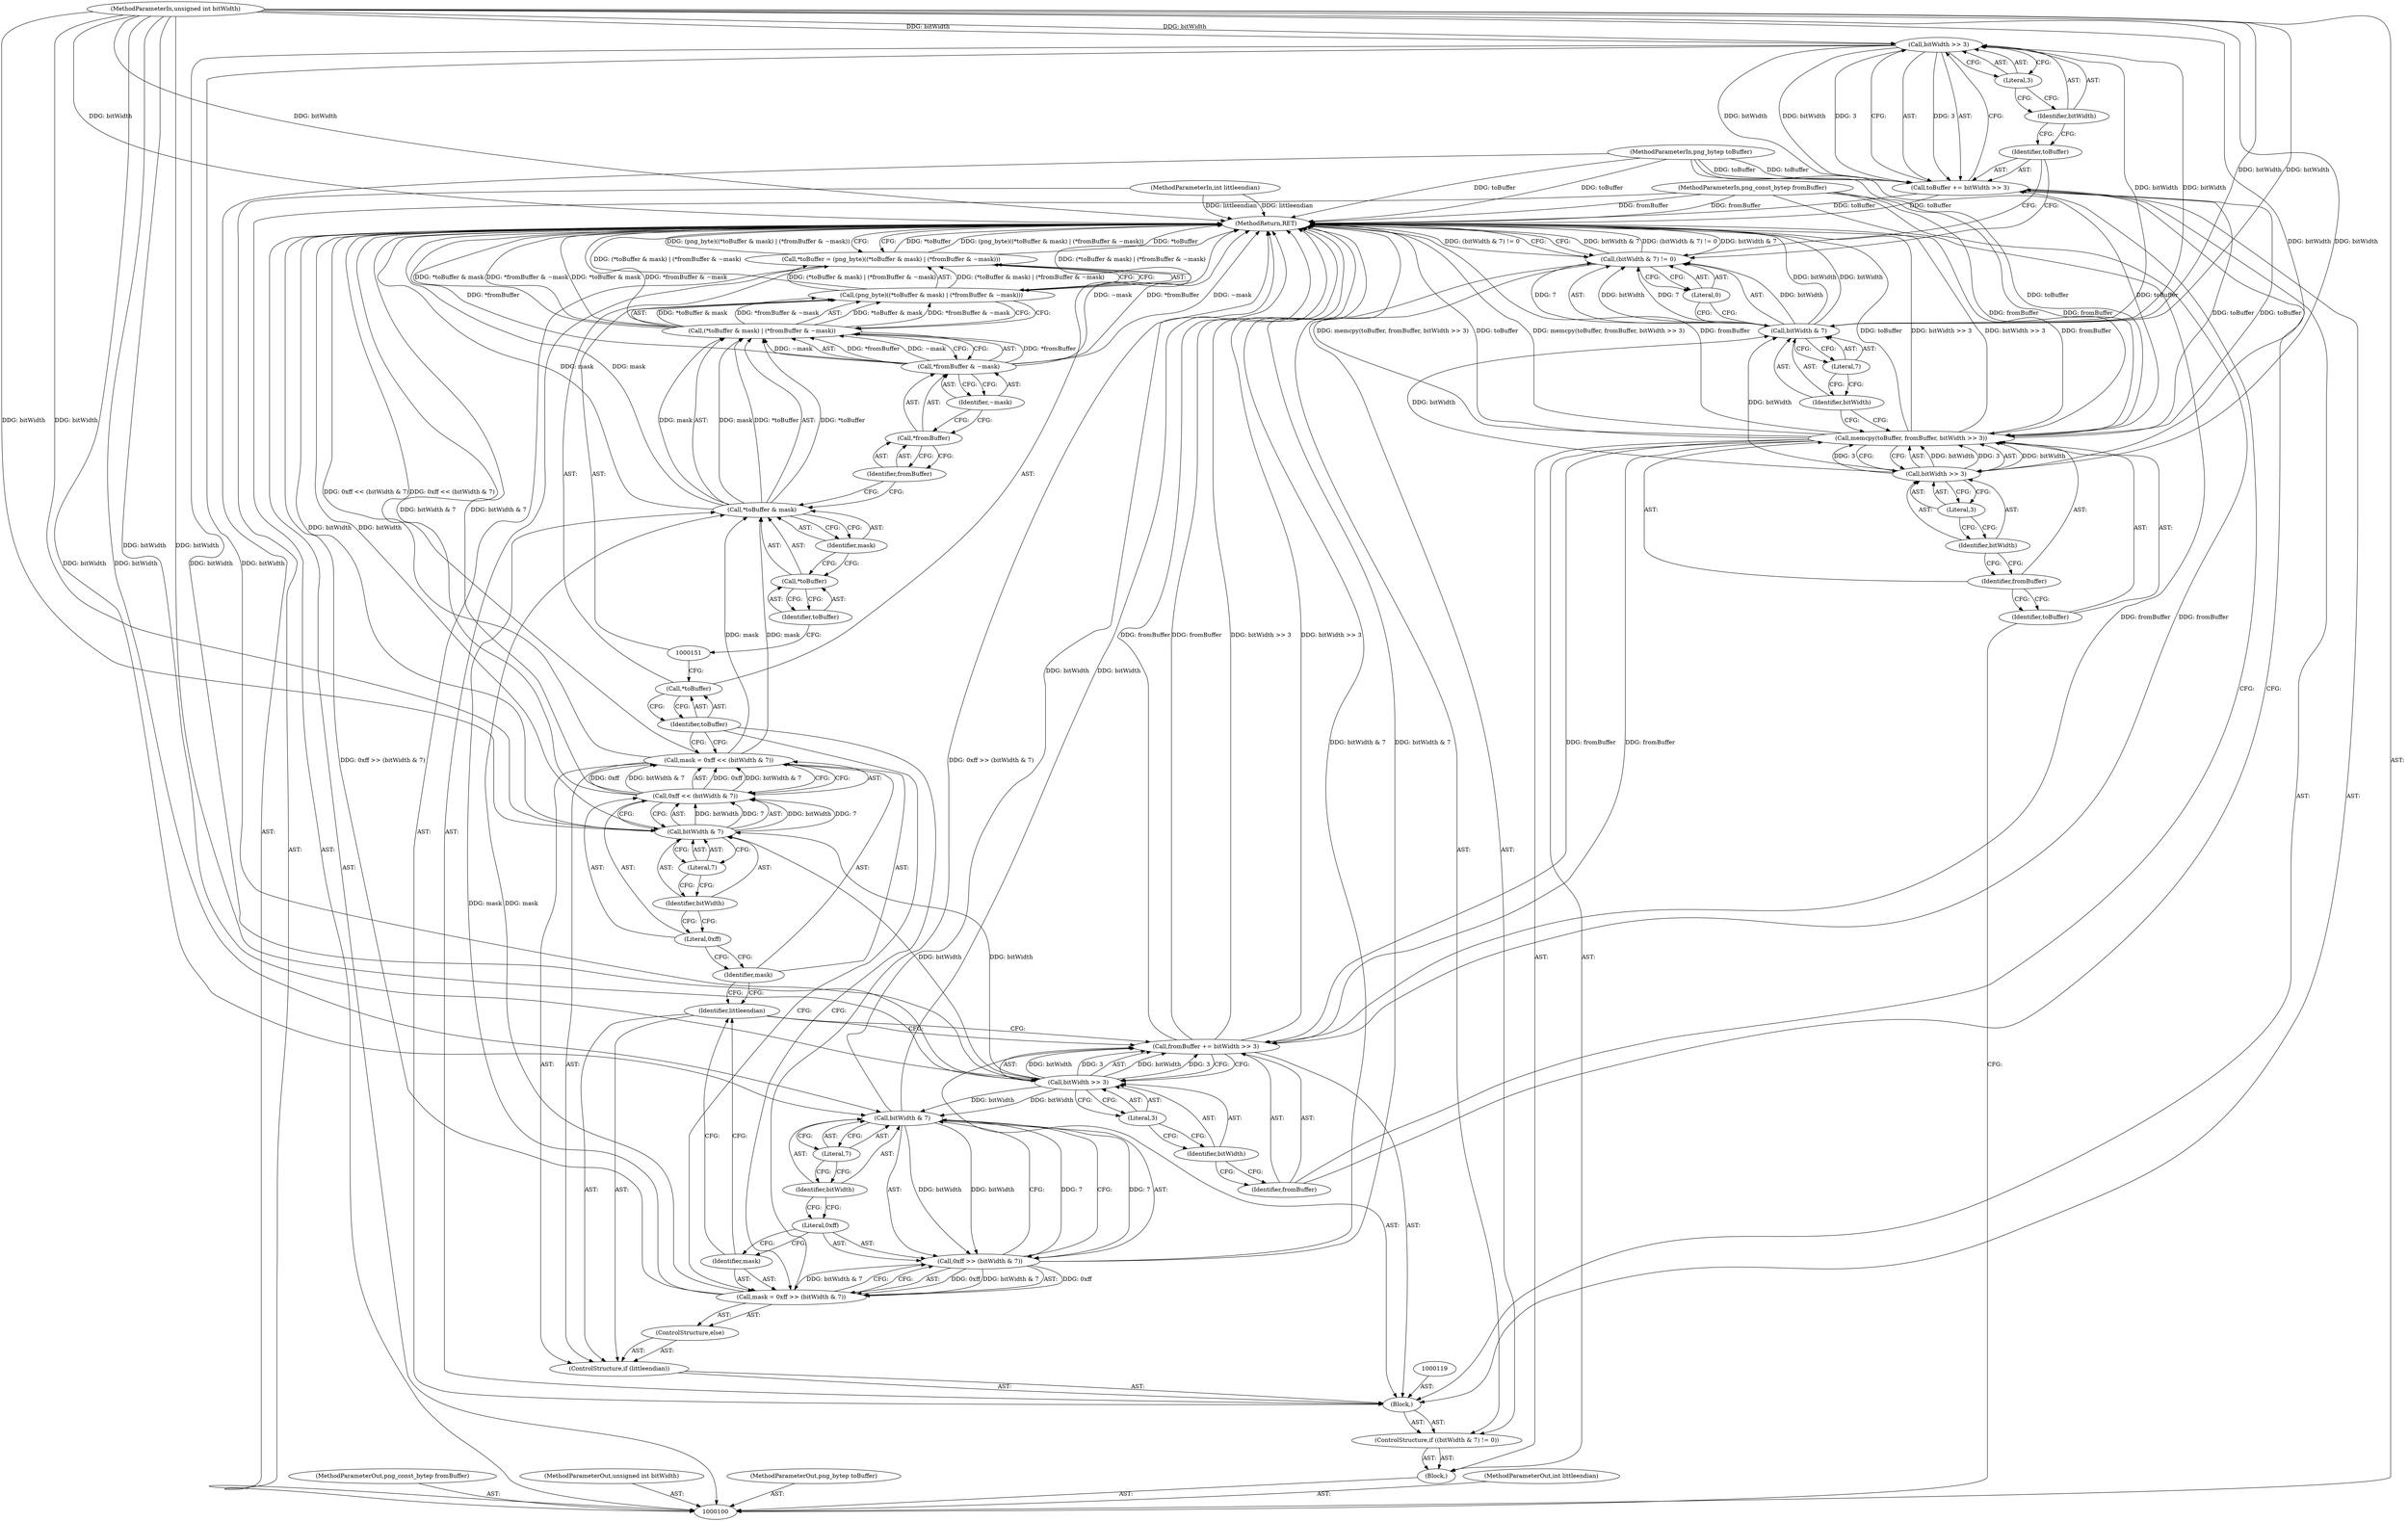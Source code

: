 digraph "0_Android_9d4853418ab2f754c2b63e091c29c5529b8b86ca_122" {
"1000122" [label="(Call,bitWidth >> 3)"];
"1000123" [label="(Identifier,bitWidth)"];
"1000124" [label="(Literal,3)"];
"1000120" [label="(Call,toBuffer += bitWidth >> 3)"];
"1000121" [label="(Identifier,toBuffer)"];
"1000127" [label="(Call,bitWidth >> 3)"];
"1000128" [label="(Identifier,bitWidth)"];
"1000129" [label="(Literal,3)"];
"1000125" [label="(Call,fromBuffer += bitWidth >> 3)"];
"1000126" [label="(Identifier,fromBuffer)"];
"1000131" [label="(Identifier,littleendian)"];
"1000130" [label="(ControlStructure,if (littleendian))"];
"1000134" [label="(Call,0xff << (bitWidth & 7))"];
"1000135" [label="(Literal,0xff)"];
"1000136" [label="(Call,bitWidth & 7)"];
"1000137" [label="(Identifier,bitWidth)"];
"1000138" [label="(Literal,7)"];
"1000132" [label="(Call,mask = 0xff << (bitWidth & 7))"];
"1000133" [label="(Identifier,mask)"];
"1000139" [label="(ControlStructure,else)"];
"1000142" [label="(Call,0xff >> (bitWidth & 7))"];
"1000143" [label="(Literal,0xff)"];
"1000144" [label="(Call,bitWidth & 7)"];
"1000145" [label="(Identifier,bitWidth)"];
"1000146" [label="(Literal,7)"];
"1000140" [label="(Call,mask = 0xff >> (bitWidth & 7))"];
"1000141" [label="(Identifier,mask)"];
"1000150" [label="(Call,(png_byte)((*toBuffer & mask) | (*fromBuffer & ~mask)))"];
"1000152" [label="(Call,(*toBuffer & mask) | (*fromBuffer & ~mask))"];
"1000153" [label="(Call,*toBuffer & mask)"];
"1000154" [label="(Call,*toBuffer)"];
"1000155" [label="(Identifier,toBuffer)"];
"1000156" [label="(Identifier,mask)"];
"1000157" [label="(Call,*fromBuffer & ~mask)"];
"1000158" [label="(Call,*fromBuffer)"];
"1000159" [label="(Identifier,fromBuffer)"];
"1000160" [label="(Identifier,~mask)"];
"1000147" [label="(Call,*toBuffer = (png_byte)((*toBuffer & mask) | (*fromBuffer & ~mask)))"];
"1000148" [label="(Call,*toBuffer)"];
"1000149" [label="(Identifier,toBuffer)"];
"1000161" [label="(MethodReturn,RET)"];
"1000102" [label="(MethodParameterIn,png_const_bytep fromBuffer)"];
"1000221" [label="(MethodParameterOut,png_const_bytep fromBuffer)"];
"1000103" [label="(MethodParameterIn,unsigned int bitWidth)"];
"1000222" [label="(MethodParameterOut,unsigned int bitWidth)"];
"1000101" [label="(MethodParameterIn,png_bytep toBuffer)"];
"1000220" [label="(MethodParameterOut,png_bytep toBuffer)"];
"1000104" [label="(MethodParameterIn,int littleendian)"];
"1000223" [label="(MethodParameterOut,int littleendian)"];
"1000105" [label="(Block,)"];
"1000107" [label="(Identifier,toBuffer)"];
"1000108" [label="(Identifier,fromBuffer)"];
"1000109" [label="(Call,bitWidth >> 3)"];
"1000110" [label="(Identifier,bitWidth)"];
"1000106" [label="(Call,memcpy(toBuffer, fromBuffer, bitWidth >> 3))"];
"1000111" [label="(Literal,3)"];
"1000112" [label="(ControlStructure,if ((bitWidth & 7) != 0))"];
"1000116" [label="(Literal,7)"];
"1000117" [label="(Literal,0)"];
"1000113" [label="(Call,(bitWidth & 7) != 0)"];
"1000114" [label="(Call,bitWidth & 7)"];
"1000115" [label="(Identifier,bitWidth)"];
"1000118" [label="(Block,)"];
"1000122" -> "1000120"  [label="AST: "];
"1000122" -> "1000124"  [label="CFG: "];
"1000123" -> "1000122"  [label="AST: "];
"1000124" -> "1000122"  [label="AST: "];
"1000120" -> "1000122"  [label="CFG: "];
"1000122" -> "1000120"  [label="DDG: bitWidth"];
"1000122" -> "1000120"  [label="DDG: 3"];
"1000114" -> "1000122"  [label="DDG: bitWidth"];
"1000103" -> "1000122"  [label="DDG: bitWidth"];
"1000122" -> "1000127"  [label="DDG: bitWidth"];
"1000123" -> "1000122"  [label="AST: "];
"1000123" -> "1000121"  [label="CFG: "];
"1000124" -> "1000123"  [label="CFG: "];
"1000124" -> "1000122"  [label="AST: "];
"1000124" -> "1000123"  [label="CFG: "];
"1000122" -> "1000124"  [label="CFG: "];
"1000120" -> "1000118"  [label="AST: "];
"1000120" -> "1000122"  [label="CFG: "];
"1000121" -> "1000120"  [label="AST: "];
"1000122" -> "1000120"  [label="AST: "];
"1000126" -> "1000120"  [label="CFG: "];
"1000120" -> "1000161"  [label="DDG: toBuffer"];
"1000122" -> "1000120"  [label="DDG: bitWidth"];
"1000122" -> "1000120"  [label="DDG: 3"];
"1000106" -> "1000120"  [label="DDG: toBuffer"];
"1000101" -> "1000120"  [label="DDG: toBuffer"];
"1000121" -> "1000120"  [label="AST: "];
"1000121" -> "1000113"  [label="CFG: "];
"1000123" -> "1000121"  [label="CFG: "];
"1000127" -> "1000125"  [label="AST: "];
"1000127" -> "1000129"  [label="CFG: "];
"1000128" -> "1000127"  [label="AST: "];
"1000129" -> "1000127"  [label="AST: "];
"1000125" -> "1000127"  [label="CFG: "];
"1000127" -> "1000125"  [label="DDG: bitWidth"];
"1000127" -> "1000125"  [label="DDG: 3"];
"1000122" -> "1000127"  [label="DDG: bitWidth"];
"1000103" -> "1000127"  [label="DDG: bitWidth"];
"1000127" -> "1000136"  [label="DDG: bitWidth"];
"1000127" -> "1000144"  [label="DDG: bitWidth"];
"1000128" -> "1000127"  [label="AST: "];
"1000128" -> "1000126"  [label="CFG: "];
"1000129" -> "1000128"  [label="CFG: "];
"1000129" -> "1000127"  [label="AST: "];
"1000129" -> "1000128"  [label="CFG: "];
"1000127" -> "1000129"  [label="CFG: "];
"1000125" -> "1000118"  [label="AST: "];
"1000125" -> "1000127"  [label="CFG: "];
"1000126" -> "1000125"  [label="AST: "];
"1000127" -> "1000125"  [label="AST: "];
"1000131" -> "1000125"  [label="CFG: "];
"1000125" -> "1000161"  [label="DDG: fromBuffer"];
"1000125" -> "1000161"  [label="DDG: bitWidth >> 3"];
"1000127" -> "1000125"  [label="DDG: bitWidth"];
"1000127" -> "1000125"  [label="DDG: 3"];
"1000106" -> "1000125"  [label="DDG: fromBuffer"];
"1000102" -> "1000125"  [label="DDG: fromBuffer"];
"1000126" -> "1000125"  [label="AST: "];
"1000126" -> "1000120"  [label="CFG: "];
"1000128" -> "1000126"  [label="CFG: "];
"1000131" -> "1000130"  [label="AST: "];
"1000131" -> "1000125"  [label="CFG: "];
"1000133" -> "1000131"  [label="CFG: "];
"1000141" -> "1000131"  [label="CFG: "];
"1000130" -> "1000118"  [label="AST: "];
"1000131" -> "1000130"  [label="AST: "];
"1000132" -> "1000130"  [label="AST: "];
"1000139" -> "1000130"  [label="AST: "];
"1000134" -> "1000132"  [label="AST: "];
"1000134" -> "1000136"  [label="CFG: "];
"1000135" -> "1000134"  [label="AST: "];
"1000136" -> "1000134"  [label="AST: "];
"1000132" -> "1000134"  [label="CFG: "];
"1000134" -> "1000161"  [label="DDG: bitWidth & 7"];
"1000134" -> "1000132"  [label="DDG: 0xff"];
"1000134" -> "1000132"  [label="DDG: bitWidth & 7"];
"1000136" -> "1000134"  [label="DDG: bitWidth"];
"1000136" -> "1000134"  [label="DDG: 7"];
"1000135" -> "1000134"  [label="AST: "];
"1000135" -> "1000133"  [label="CFG: "];
"1000137" -> "1000135"  [label="CFG: "];
"1000136" -> "1000134"  [label="AST: "];
"1000136" -> "1000138"  [label="CFG: "];
"1000137" -> "1000136"  [label="AST: "];
"1000138" -> "1000136"  [label="AST: "];
"1000134" -> "1000136"  [label="CFG: "];
"1000136" -> "1000161"  [label="DDG: bitWidth"];
"1000136" -> "1000134"  [label="DDG: bitWidth"];
"1000136" -> "1000134"  [label="DDG: 7"];
"1000127" -> "1000136"  [label="DDG: bitWidth"];
"1000103" -> "1000136"  [label="DDG: bitWidth"];
"1000137" -> "1000136"  [label="AST: "];
"1000137" -> "1000135"  [label="CFG: "];
"1000138" -> "1000137"  [label="CFG: "];
"1000138" -> "1000136"  [label="AST: "];
"1000138" -> "1000137"  [label="CFG: "];
"1000136" -> "1000138"  [label="CFG: "];
"1000132" -> "1000130"  [label="AST: "];
"1000132" -> "1000134"  [label="CFG: "];
"1000133" -> "1000132"  [label="AST: "];
"1000134" -> "1000132"  [label="AST: "];
"1000149" -> "1000132"  [label="CFG: "];
"1000132" -> "1000161"  [label="DDG: 0xff << (bitWidth & 7)"];
"1000134" -> "1000132"  [label="DDG: 0xff"];
"1000134" -> "1000132"  [label="DDG: bitWidth & 7"];
"1000132" -> "1000153"  [label="DDG: mask"];
"1000133" -> "1000132"  [label="AST: "];
"1000133" -> "1000131"  [label="CFG: "];
"1000135" -> "1000133"  [label="CFG: "];
"1000139" -> "1000130"  [label="AST: "];
"1000140" -> "1000139"  [label="AST: "];
"1000142" -> "1000140"  [label="AST: "];
"1000142" -> "1000144"  [label="CFG: "];
"1000143" -> "1000142"  [label="AST: "];
"1000144" -> "1000142"  [label="AST: "];
"1000140" -> "1000142"  [label="CFG: "];
"1000142" -> "1000161"  [label="DDG: bitWidth & 7"];
"1000142" -> "1000140"  [label="DDG: 0xff"];
"1000142" -> "1000140"  [label="DDG: bitWidth & 7"];
"1000144" -> "1000142"  [label="DDG: bitWidth"];
"1000144" -> "1000142"  [label="DDG: 7"];
"1000143" -> "1000142"  [label="AST: "];
"1000143" -> "1000141"  [label="CFG: "];
"1000145" -> "1000143"  [label="CFG: "];
"1000144" -> "1000142"  [label="AST: "];
"1000144" -> "1000146"  [label="CFG: "];
"1000145" -> "1000144"  [label="AST: "];
"1000146" -> "1000144"  [label="AST: "];
"1000142" -> "1000144"  [label="CFG: "];
"1000144" -> "1000161"  [label="DDG: bitWidth"];
"1000144" -> "1000142"  [label="DDG: bitWidth"];
"1000144" -> "1000142"  [label="DDG: 7"];
"1000127" -> "1000144"  [label="DDG: bitWidth"];
"1000103" -> "1000144"  [label="DDG: bitWidth"];
"1000145" -> "1000144"  [label="AST: "];
"1000145" -> "1000143"  [label="CFG: "];
"1000146" -> "1000145"  [label="CFG: "];
"1000146" -> "1000144"  [label="AST: "];
"1000146" -> "1000145"  [label="CFG: "];
"1000144" -> "1000146"  [label="CFG: "];
"1000140" -> "1000139"  [label="AST: "];
"1000140" -> "1000142"  [label="CFG: "];
"1000141" -> "1000140"  [label="AST: "];
"1000142" -> "1000140"  [label="AST: "];
"1000149" -> "1000140"  [label="CFG: "];
"1000140" -> "1000161"  [label="DDG: 0xff >> (bitWidth & 7)"];
"1000142" -> "1000140"  [label="DDG: 0xff"];
"1000142" -> "1000140"  [label="DDG: bitWidth & 7"];
"1000140" -> "1000153"  [label="DDG: mask"];
"1000141" -> "1000140"  [label="AST: "];
"1000141" -> "1000131"  [label="CFG: "];
"1000143" -> "1000141"  [label="CFG: "];
"1000150" -> "1000147"  [label="AST: "];
"1000150" -> "1000152"  [label="CFG: "];
"1000151" -> "1000150"  [label="AST: "];
"1000152" -> "1000150"  [label="AST: "];
"1000147" -> "1000150"  [label="CFG: "];
"1000150" -> "1000161"  [label="DDG: (*toBuffer & mask) | (*fromBuffer & ~mask)"];
"1000150" -> "1000147"  [label="DDG: (*toBuffer & mask) | (*fromBuffer & ~mask)"];
"1000152" -> "1000150"  [label="DDG: *toBuffer & mask"];
"1000152" -> "1000150"  [label="DDG: *fromBuffer & ~mask"];
"1000152" -> "1000150"  [label="AST: "];
"1000152" -> "1000157"  [label="CFG: "];
"1000153" -> "1000152"  [label="AST: "];
"1000157" -> "1000152"  [label="AST: "];
"1000150" -> "1000152"  [label="CFG: "];
"1000152" -> "1000161"  [label="DDG: *fromBuffer & ~mask"];
"1000152" -> "1000161"  [label="DDG: *toBuffer & mask"];
"1000152" -> "1000150"  [label="DDG: *toBuffer & mask"];
"1000152" -> "1000150"  [label="DDG: *fromBuffer & ~mask"];
"1000153" -> "1000152"  [label="DDG: *toBuffer"];
"1000153" -> "1000152"  [label="DDG: mask"];
"1000157" -> "1000152"  [label="DDG: *fromBuffer"];
"1000157" -> "1000152"  [label="DDG: ~mask"];
"1000153" -> "1000152"  [label="AST: "];
"1000153" -> "1000156"  [label="CFG: "];
"1000154" -> "1000153"  [label="AST: "];
"1000156" -> "1000153"  [label="AST: "];
"1000159" -> "1000153"  [label="CFG: "];
"1000153" -> "1000161"  [label="DDG: mask"];
"1000153" -> "1000152"  [label="DDG: *toBuffer"];
"1000153" -> "1000152"  [label="DDG: mask"];
"1000140" -> "1000153"  [label="DDG: mask"];
"1000132" -> "1000153"  [label="DDG: mask"];
"1000154" -> "1000153"  [label="AST: "];
"1000154" -> "1000155"  [label="CFG: "];
"1000155" -> "1000154"  [label="AST: "];
"1000156" -> "1000154"  [label="CFG: "];
"1000155" -> "1000154"  [label="AST: "];
"1000155" -> "1000151"  [label="CFG: "];
"1000154" -> "1000155"  [label="CFG: "];
"1000156" -> "1000153"  [label="AST: "];
"1000156" -> "1000154"  [label="CFG: "];
"1000153" -> "1000156"  [label="CFG: "];
"1000157" -> "1000152"  [label="AST: "];
"1000157" -> "1000160"  [label="CFG: "];
"1000158" -> "1000157"  [label="AST: "];
"1000160" -> "1000157"  [label="AST: "];
"1000152" -> "1000157"  [label="CFG: "];
"1000157" -> "1000161"  [label="DDG: ~mask"];
"1000157" -> "1000161"  [label="DDG: *fromBuffer"];
"1000157" -> "1000152"  [label="DDG: *fromBuffer"];
"1000157" -> "1000152"  [label="DDG: ~mask"];
"1000158" -> "1000157"  [label="AST: "];
"1000158" -> "1000159"  [label="CFG: "];
"1000159" -> "1000158"  [label="AST: "];
"1000160" -> "1000158"  [label="CFG: "];
"1000159" -> "1000158"  [label="AST: "];
"1000159" -> "1000153"  [label="CFG: "];
"1000158" -> "1000159"  [label="CFG: "];
"1000160" -> "1000157"  [label="AST: "];
"1000160" -> "1000158"  [label="CFG: "];
"1000157" -> "1000160"  [label="CFG: "];
"1000147" -> "1000118"  [label="AST: "];
"1000147" -> "1000150"  [label="CFG: "];
"1000148" -> "1000147"  [label="AST: "];
"1000150" -> "1000147"  [label="AST: "];
"1000161" -> "1000147"  [label="CFG: "];
"1000147" -> "1000161"  [label="DDG: *toBuffer"];
"1000147" -> "1000161"  [label="DDG: (png_byte)((*toBuffer & mask) | (*fromBuffer & ~mask))"];
"1000150" -> "1000147"  [label="DDG: (*toBuffer & mask) | (*fromBuffer & ~mask)"];
"1000148" -> "1000147"  [label="AST: "];
"1000148" -> "1000149"  [label="CFG: "];
"1000149" -> "1000148"  [label="AST: "];
"1000151" -> "1000148"  [label="CFG: "];
"1000149" -> "1000148"  [label="AST: "];
"1000149" -> "1000132"  [label="CFG: "];
"1000149" -> "1000140"  [label="CFG: "];
"1000148" -> "1000149"  [label="CFG: "];
"1000161" -> "1000100"  [label="AST: "];
"1000161" -> "1000147"  [label="CFG: "];
"1000161" -> "1000113"  [label="CFG: "];
"1000125" -> "1000161"  [label="DDG: fromBuffer"];
"1000125" -> "1000161"  [label="DDG: bitWidth >> 3"];
"1000140" -> "1000161"  [label="DDG: 0xff >> (bitWidth & 7)"];
"1000106" -> "1000161"  [label="DDG: fromBuffer"];
"1000106" -> "1000161"  [label="DDG: toBuffer"];
"1000106" -> "1000161"  [label="DDG: memcpy(toBuffer, fromBuffer, bitWidth >> 3)"];
"1000106" -> "1000161"  [label="DDG: bitWidth >> 3"];
"1000152" -> "1000161"  [label="DDG: *fromBuffer & ~mask"];
"1000152" -> "1000161"  [label="DDG: *toBuffer & mask"];
"1000104" -> "1000161"  [label="DDG: littleendian"];
"1000147" -> "1000161"  [label="DDG: *toBuffer"];
"1000147" -> "1000161"  [label="DDG: (png_byte)((*toBuffer & mask) | (*fromBuffer & ~mask))"];
"1000102" -> "1000161"  [label="DDG: fromBuffer"];
"1000153" -> "1000161"  [label="DDG: mask"];
"1000113" -> "1000161"  [label="DDG: bitWidth & 7"];
"1000113" -> "1000161"  [label="DDG: (bitWidth & 7) != 0"];
"1000157" -> "1000161"  [label="DDG: ~mask"];
"1000157" -> "1000161"  [label="DDG: *fromBuffer"];
"1000150" -> "1000161"  [label="DDG: (*toBuffer & mask) | (*fromBuffer & ~mask)"];
"1000142" -> "1000161"  [label="DDG: bitWidth & 7"];
"1000132" -> "1000161"  [label="DDG: 0xff << (bitWidth & 7)"];
"1000103" -> "1000161"  [label="DDG: bitWidth"];
"1000114" -> "1000161"  [label="DDG: bitWidth"];
"1000120" -> "1000161"  [label="DDG: toBuffer"];
"1000101" -> "1000161"  [label="DDG: toBuffer"];
"1000134" -> "1000161"  [label="DDG: bitWidth & 7"];
"1000144" -> "1000161"  [label="DDG: bitWidth"];
"1000136" -> "1000161"  [label="DDG: bitWidth"];
"1000102" -> "1000100"  [label="AST: "];
"1000102" -> "1000161"  [label="DDG: fromBuffer"];
"1000102" -> "1000106"  [label="DDG: fromBuffer"];
"1000102" -> "1000125"  [label="DDG: fromBuffer"];
"1000221" -> "1000100"  [label="AST: "];
"1000103" -> "1000100"  [label="AST: "];
"1000103" -> "1000161"  [label="DDG: bitWidth"];
"1000103" -> "1000109"  [label="DDG: bitWidth"];
"1000103" -> "1000114"  [label="DDG: bitWidth"];
"1000103" -> "1000122"  [label="DDG: bitWidth"];
"1000103" -> "1000127"  [label="DDG: bitWidth"];
"1000103" -> "1000136"  [label="DDG: bitWidth"];
"1000103" -> "1000144"  [label="DDG: bitWidth"];
"1000222" -> "1000100"  [label="AST: "];
"1000101" -> "1000100"  [label="AST: "];
"1000101" -> "1000161"  [label="DDG: toBuffer"];
"1000101" -> "1000106"  [label="DDG: toBuffer"];
"1000101" -> "1000120"  [label="DDG: toBuffer"];
"1000220" -> "1000100"  [label="AST: "];
"1000104" -> "1000100"  [label="AST: "];
"1000104" -> "1000161"  [label="DDG: littleendian"];
"1000223" -> "1000100"  [label="AST: "];
"1000105" -> "1000100"  [label="AST: "];
"1000106" -> "1000105"  [label="AST: "];
"1000112" -> "1000105"  [label="AST: "];
"1000107" -> "1000106"  [label="AST: "];
"1000107" -> "1000100"  [label="CFG: "];
"1000108" -> "1000107"  [label="CFG: "];
"1000108" -> "1000106"  [label="AST: "];
"1000108" -> "1000107"  [label="CFG: "];
"1000110" -> "1000108"  [label="CFG: "];
"1000109" -> "1000106"  [label="AST: "];
"1000109" -> "1000111"  [label="CFG: "];
"1000110" -> "1000109"  [label="AST: "];
"1000111" -> "1000109"  [label="AST: "];
"1000106" -> "1000109"  [label="CFG: "];
"1000109" -> "1000106"  [label="DDG: bitWidth"];
"1000109" -> "1000106"  [label="DDG: 3"];
"1000103" -> "1000109"  [label="DDG: bitWidth"];
"1000109" -> "1000114"  [label="DDG: bitWidth"];
"1000110" -> "1000109"  [label="AST: "];
"1000110" -> "1000108"  [label="CFG: "];
"1000111" -> "1000110"  [label="CFG: "];
"1000106" -> "1000105"  [label="AST: "];
"1000106" -> "1000109"  [label="CFG: "];
"1000107" -> "1000106"  [label="AST: "];
"1000108" -> "1000106"  [label="AST: "];
"1000109" -> "1000106"  [label="AST: "];
"1000115" -> "1000106"  [label="CFG: "];
"1000106" -> "1000161"  [label="DDG: fromBuffer"];
"1000106" -> "1000161"  [label="DDG: toBuffer"];
"1000106" -> "1000161"  [label="DDG: memcpy(toBuffer, fromBuffer, bitWidth >> 3)"];
"1000106" -> "1000161"  [label="DDG: bitWidth >> 3"];
"1000101" -> "1000106"  [label="DDG: toBuffer"];
"1000102" -> "1000106"  [label="DDG: fromBuffer"];
"1000109" -> "1000106"  [label="DDG: bitWidth"];
"1000109" -> "1000106"  [label="DDG: 3"];
"1000106" -> "1000120"  [label="DDG: toBuffer"];
"1000106" -> "1000125"  [label="DDG: fromBuffer"];
"1000111" -> "1000109"  [label="AST: "];
"1000111" -> "1000110"  [label="CFG: "];
"1000109" -> "1000111"  [label="CFG: "];
"1000112" -> "1000105"  [label="AST: "];
"1000113" -> "1000112"  [label="AST: "];
"1000118" -> "1000112"  [label="AST: "];
"1000116" -> "1000114"  [label="AST: "];
"1000116" -> "1000115"  [label="CFG: "];
"1000114" -> "1000116"  [label="CFG: "];
"1000117" -> "1000113"  [label="AST: "];
"1000117" -> "1000114"  [label="CFG: "];
"1000113" -> "1000117"  [label="CFG: "];
"1000113" -> "1000112"  [label="AST: "];
"1000113" -> "1000117"  [label="CFG: "];
"1000114" -> "1000113"  [label="AST: "];
"1000117" -> "1000113"  [label="AST: "];
"1000121" -> "1000113"  [label="CFG: "];
"1000161" -> "1000113"  [label="CFG: "];
"1000113" -> "1000161"  [label="DDG: bitWidth & 7"];
"1000113" -> "1000161"  [label="DDG: (bitWidth & 7) != 0"];
"1000114" -> "1000113"  [label="DDG: bitWidth"];
"1000114" -> "1000113"  [label="DDG: 7"];
"1000114" -> "1000113"  [label="AST: "];
"1000114" -> "1000116"  [label="CFG: "];
"1000115" -> "1000114"  [label="AST: "];
"1000116" -> "1000114"  [label="AST: "];
"1000117" -> "1000114"  [label="CFG: "];
"1000114" -> "1000161"  [label="DDG: bitWidth"];
"1000114" -> "1000113"  [label="DDG: bitWidth"];
"1000114" -> "1000113"  [label="DDG: 7"];
"1000109" -> "1000114"  [label="DDG: bitWidth"];
"1000103" -> "1000114"  [label="DDG: bitWidth"];
"1000114" -> "1000122"  [label="DDG: bitWidth"];
"1000115" -> "1000114"  [label="AST: "];
"1000115" -> "1000106"  [label="CFG: "];
"1000116" -> "1000115"  [label="CFG: "];
"1000118" -> "1000112"  [label="AST: "];
"1000119" -> "1000118"  [label="AST: "];
"1000120" -> "1000118"  [label="AST: "];
"1000125" -> "1000118"  [label="AST: "];
"1000130" -> "1000118"  [label="AST: "];
"1000147" -> "1000118"  [label="AST: "];
}
